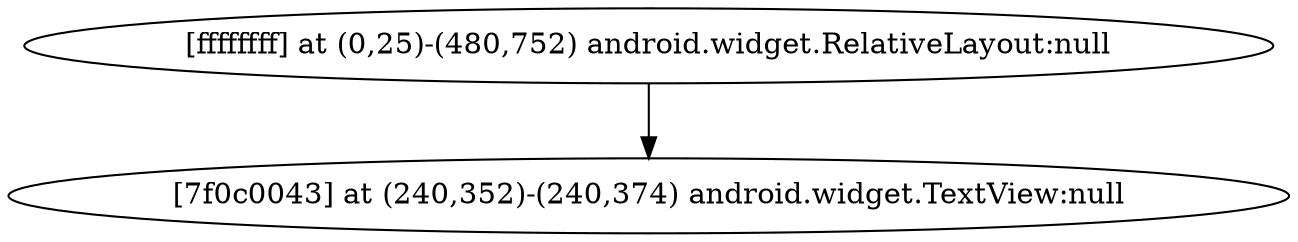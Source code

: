 strict digraph G {
  1 [ label="[ffffffff] at (0,25)-(480,752) android.widget.RelativeLayout:null" ];
  2 [ label="[7f0c0043] at (240,352)-(240,374) android.widget.TextView:null" ];
  1 -> 2;
}
